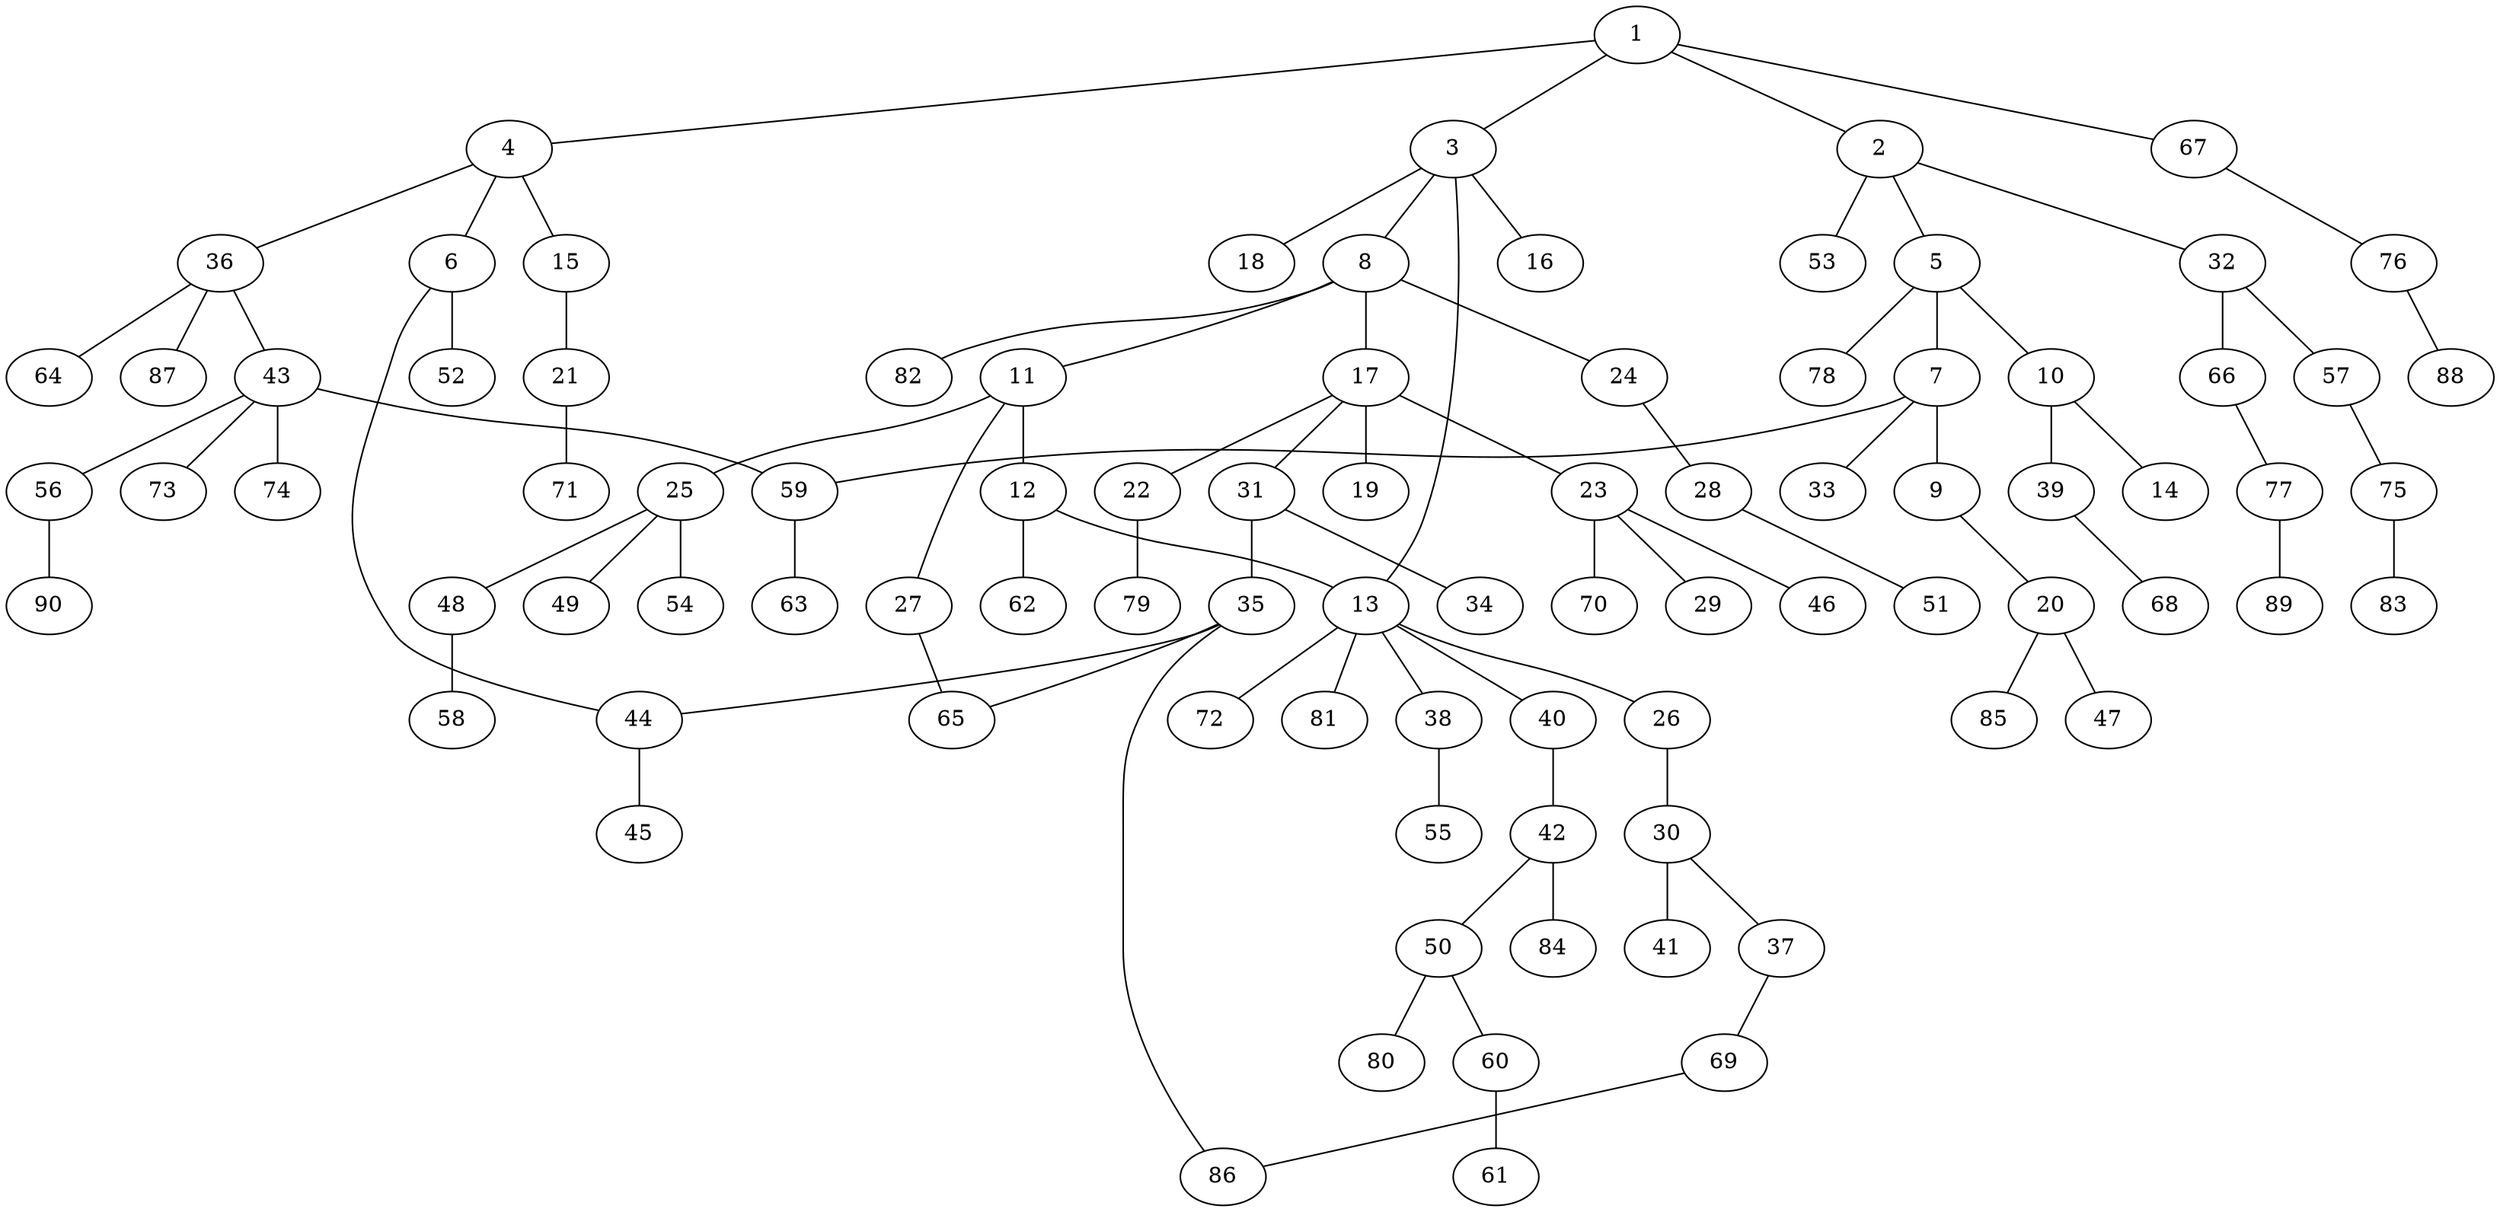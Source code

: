 graph graphname {1--2
1--3
1--4
1--67
2--5
2--32
2--53
3--8
3--13
3--16
3--18
4--6
4--15
4--36
5--7
5--10
5--78
6--44
6--52
7--9
7--33
7--59
8--11
8--17
8--24
8--82
9--20
10--14
10--39
11--12
11--25
11--27
12--13
12--62
13--26
13--38
13--40
13--72
13--81
15--21
17--19
17--22
17--23
17--31
20--47
20--85
21--71
22--79
23--29
23--46
23--70
24--28
25--48
25--49
25--54
26--30
27--65
28--51
30--37
30--41
31--34
31--35
32--57
32--66
35--44
35--65
35--86
36--43
36--64
36--87
37--69
38--55
39--68
40--42
42--50
42--84
43--56
43--59
43--73
43--74
44--45
48--58
50--60
50--80
56--90
57--75
59--63
60--61
66--77
67--76
69--86
75--83
76--88
77--89
}